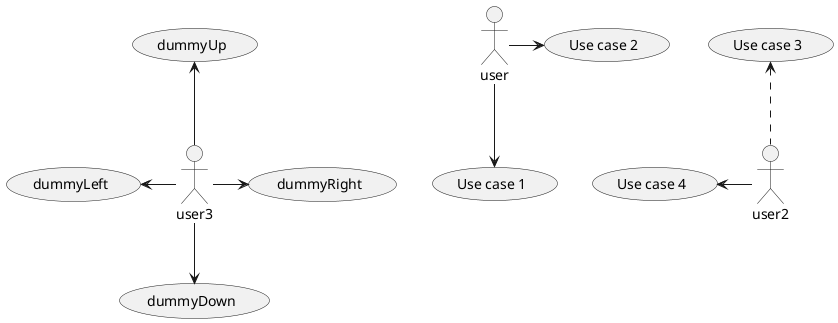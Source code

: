 @startuml
:user: --> (Use case 1)
:user: -> (Use case 2)

(Use case 3) <.. :user2:
(Use case 4) <- :user2:

:user3: -left-> (dummyLeft)
:user3: -right-> (dummyRight)
:user3: -up-> (dummyUp)
:user3: -down-> (dummyDown)
@enduml